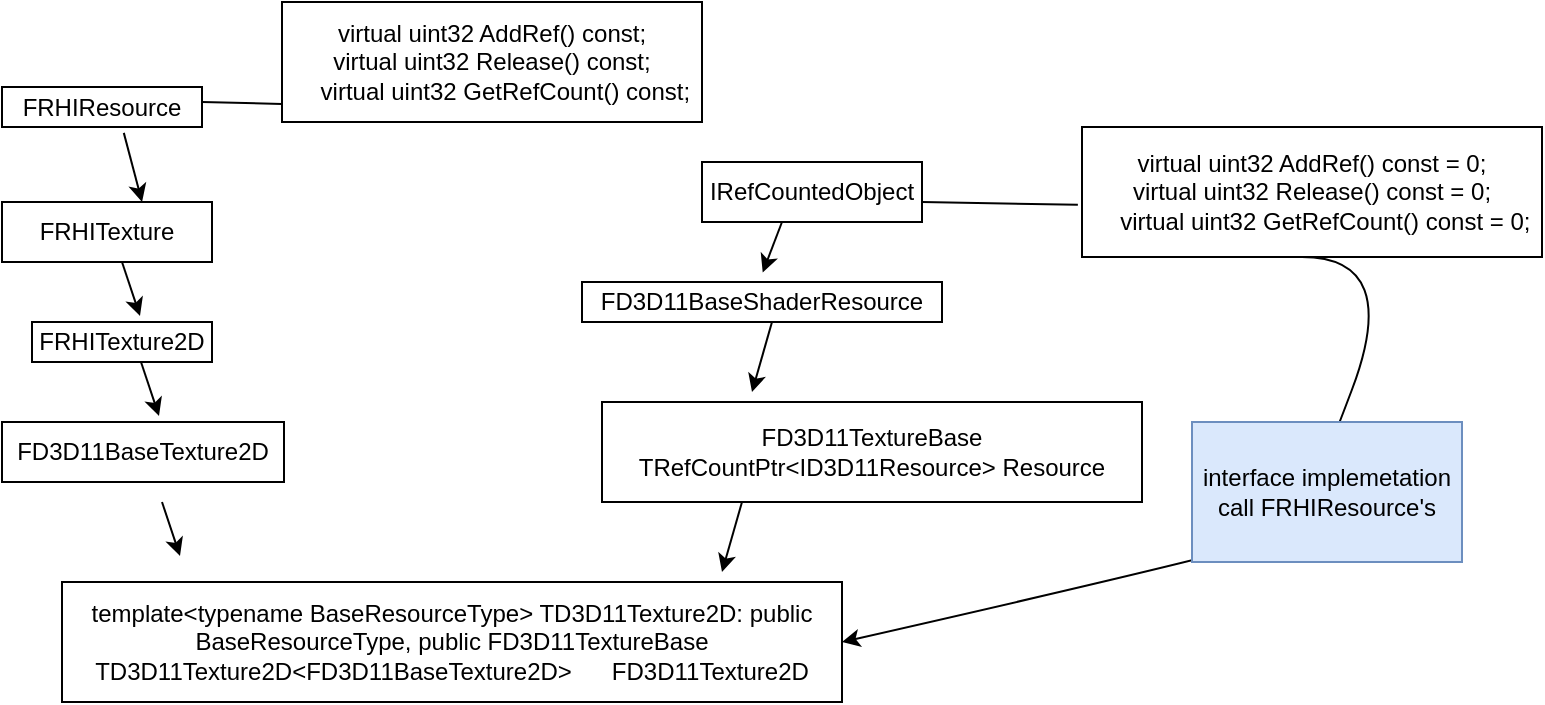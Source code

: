 <mxfile version="22.0.8" type="github" pages="2">
  <diagram name="第 1 页" id="ach_8t_THAJOCDPu6Ulr">
    <mxGraphModel dx="1576" dy="712" grid="1" gridSize="10" guides="1" tooltips="1" connect="1" arrows="1" fold="1" page="1" pageScale="1" pageWidth="827" pageHeight="1169" math="0" shadow="0">
      <root>
        <mxCell id="0" />
        <mxCell id="1" parent="0" />
        <mxCell id="ejGEZB8opVFUiISUi8wy-1" value="IRefCountedObject" style="html=1;whiteSpace=wrap;" parent="1" vertex="1">
          <mxGeometry x="380" y="310" width="110" height="30" as="geometry" />
        </mxCell>
        <mxCell id="ejGEZB8opVFUiISUi8wy-2" value="FD3D11BaseShaderResource" style="html=1;whiteSpace=wrap;" parent="1" vertex="1">
          <mxGeometry x="320" y="370" width="180" height="20" as="geometry" />
        </mxCell>
        <mxCell id="ejGEZB8opVFUiISUi8wy-3" value="FD3D11TextureBase&lt;br&gt;TRefCountPtr&amp;lt;ID3D11Resource&amp;gt; Resource" style="html=1;whiteSpace=wrap;" parent="1" vertex="1">
          <mxGeometry x="330" y="430" width="270" height="50" as="geometry" />
        </mxCell>
        <mxCell id="ejGEZB8opVFUiISUi8wy-6" value="template&amp;lt;typename BaseResourceType&amp;gt; TD3D11Texture2D: public BaseResourceType, public FD3D11TextureBase&lt;br&gt;TD3D11Texture2D&amp;lt;FD3D11BaseTexture2D&amp;gt;&amp;nbsp; &amp;nbsp; &amp;nbsp; FD3D11Texture2D" style="html=1;whiteSpace=wrap;" parent="1" vertex="1">
          <mxGeometry x="60" y="520" width="390" height="60" as="geometry" />
        </mxCell>
        <mxCell id="ejGEZB8opVFUiISUi8wy-7" value="FD3D11BaseTexture2D" style="html=1;whiteSpace=wrap;" parent="1" vertex="1">
          <mxGeometry x="30" y="440" width="141" height="30" as="geometry" />
        </mxCell>
        <mxCell id="ejGEZB8opVFUiISUi8wy-8" value="FRHITexture2D" style="html=1;whiteSpace=wrap;" parent="1" vertex="1">
          <mxGeometry x="45" y="390" width="90" height="20" as="geometry" />
        </mxCell>
        <mxCell id="ejGEZB8opVFUiISUi8wy-9" value="FRHITexture" style="html=1;whiteSpace=wrap;" parent="1" vertex="1">
          <mxGeometry x="30" y="330" width="105" height="30" as="geometry" />
        </mxCell>
        <mxCell id="ejGEZB8opVFUiISUi8wy-10" value="FRHIResource" style="html=1;whiteSpace=wrap;" parent="1" vertex="1">
          <mxGeometry x="30" y="272.5" width="100" height="20" as="geometry" />
        </mxCell>
        <mxCell id="rzFemJNV_ZGGs7Ubm87R-1" value="" style="endArrow=classic;html=1;rounded=0;exitX=0.609;exitY=1.147;exitDx=0;exitDy=0;exitPerimeter=0;entryX=0.667;entryY=0;entryDx=0;entryDy=0;entryPerimeter=0;" edge="1" parent="1" source="ejGEZB8opVFUiISUi8wy-10" target="ejGEZB8opVFUiISUi8wy-9">
          <mxGeometry width="50" height="50" relative="1" as="geometry">
            <mxPoint x="210" y="420" as="sourcePoint" />
            <mxPoint x="106" y="305" as="targetPoint" />
          </mxGeometry>
        </mxCell>
        <mxCell id="rzFemJNV_ZGGs7Ubm87R-2" value="" style="endArrow=classic;html=1;rounded=0;exitX=0.609;exitY=1.147;exitDx=0;exitDy=0;exitPerimeter=0;entryX=0.667;entryY=0;entryDx=0;entryDy=0;entryPerimeter=0;" edge="1" parent="1">
          <mxGeometry width="50" height="50" relative="1" as="geometry">
            <mxPoint x="90" y="360" as="sourcePoint" />
            <mxPoint x="99" y="387" as="targetPoint" />
          </mxGeometry>
        </mxCell>
        <mxCell id="rzFemJNV_ZGGs7Ubm87R-3" value="" style="endArrow=classic;html=1;rounded=0;exitX=0.609;exitY=1.147;exitDx=0;exitDy=0;exitPerimeter=0;entryX=0.667;entryY=0;entryDx=0;entryDy=0;entryPerimeter=0;" edge="1" parent="1">
          <mxGeometry width="50" height="50" relative="1" as="geometry">
            <mxPoint x="99.5" y="410" as="sourcePoint" />
            <mxPoint x="108.5" y="437" as="targetPoint" />
          </mxGeometry>
        </mxCell>
        <mxCell id="rzFemJNV_ZGGs7Ubm87R-4" value="" style="endArrow=classic;html=1;rounded=0;exitX=0.609;exitY=1.147;exitDx=0;exitDy=0;exitPerimeter=0;entryX=0.667;entryY=0;entryDx=0;entryDy=0;entryPerimeter=0;" edge="1" parent="1">
          <mxGeometry width="50" height="50" relative="1" as="geometry">
            <mxPoint x="110" y="480" as="sourcePoint" />
            <mxPoint x="119" y="507" as="targetPoint" />
          </mxGeometry>
        </mxCell>
        <mxCell id="rzFemJNV_ZGGs7Ubm87R-5" value="" style="endArrow=classic;html=1;rounded=0;exitX=0.609;exitY=1.147;exitDx=0;exitDy=0;exitPerimeter=0;entryX=0.502;entryY=-0.24;entryDx=0;entryDy=0;entryPerimeter=0;" edge="1" parent="1" target="ejGEZB8opVFUiISUi8wy-2">
          <mxGeometry width="50" height="50" relative="1" as="geometry">
            <mxPoint x="420" y="340" as="sourcePoint" />
            <mxPoint x="429" y="367" as="targetPoint" />
          </mxGeometry>
        </mxCell>
        <mxCell id="rzFemJNV_ZGGs7Ubm87R-6" value="" style="endArrow=classic;html=1;rounded=0;exitX=0.609;exitY=1.147;exitDx=0;exitDy=0;exitPerimeter=0;entryX=0.502;entryY=-0.24;entryDx=0;entryDy=0;entryPerimeter=0;" edge="1" parent="1">
          <mxGeometry width="50" height="50" relative="1" as="geometry">
            <mxPoint x="415" y="390" as="sourcePoint" />
            <mxPoint x="405" y="425" as="targetPoint" />
          </mxGeometry>
        </mxCell>
        <mxCell id="rzFemJNV_ZGGs7Ubm87R-7" value="" style="endArrow=classic;html=1;rounded=0;exitX=0.609;exitY=1.147;exitDx=0;exitDy=0;exitPerimeter=0;entryX=0.502;entryY=-0.24;entryDx=0;entryDy=0;entryPerimeter=0;" edge="1" parent="1">
          <mxGeometry width="50" height="50" relative="1" as="geometry">
            <mxPoint x="400" y="480" as="sourcePoint" />
            <mxPoint x="390" y="515" as="targetPoint" />
          </mxGeometry>
        </mxCell>
        <mxCell id="rzFemJNV_ZGGs7Ubm87R-9" value="&lt;div&gt;virtual uint32 AddRef() const = 0;&lt;/div&gt;&lt;div&gt;virtual uint32 Release() const = 0;&lt;span style=&quot;&quot;&gt;&lt;/span&gt;&lt;/div&gt;&lt;div&gt;&lt;span style=&quot;&quot;&gt;&lt;span style=&quot;&quot;&gt;&lt;span style=&quot;white-space: pre;&quot;&gt;&amp;nbsp;&amp;nbsp;&amp;nbsp;&amp;nbsp;&lt;/span&gt;&lt;/span&gt;virtual uint32 GetRefCount() const = 0;&lt;/span&gt;&lt;/div&gt;" style="whiteSpace=wrap;html=1;" vertex="1" parent="1">
          <mxGeometry x="570" y="292.5" width="230" height="65" as="geometry" />
        </mxCell>
        <mxCell id="rzFemJNV_ZGGs7Ubm87R-11" value="" style="endArrow=none;html=1;rounded=0;entryX=-0.009;entryY=0.599;entryDx=0;entryDy=0;entryPerimeter=0;" edge="1" parent="1" target="rzFemJNV_ZGGs7Ubm87R-9">
          <mxGeometry width="50" height="50" relative="1" as="geometry">
            <mxPoint x="490" y="330" as="sourcePoint" />
            <mxPoint x="560" y="330" as="targetPoint" />
          </mxGeometry>
        </mxCell>
        <mxCell id="rzFemJNV_ZGGs7Ubm87R-13" value="" style="curved=1;endArrow=classic;html=1;rounded=0;entryX=1;entryY=0.5;entryDx=0;entryDy=0;" edge="1" parent="1" target="ejGEZB8opVFUiISUi8wy-6">
          <mxGeometry width="50" height="50" relative="1" as="geometry">
            <mxPoint x="680" y="357.5" as="sourcePoint" />
            <mxPoint x="610" y="590" as="targetPoint" />
            <Array as="points">
              <mxPoint x="730" y="357.5" />
              <mxPoint x="680" y="490" />
              <mxPoint x="670" y="500" />
            </Array>
          </mxGeometry>
        </mxCell>
        <mxCell id="rzFemJNV_ZGGs7Ubm87R-15" value="interface implemetation&lt;br&gt;call FRHIResource&#39;s" style="rounded=0;whiteSpace=wrap;html=1;fillColor=#dae8fc;strokeColor=#6c8ebf;" vertex="1" parent="1">
          <mxGeometry x="625" y="440" width="135" height="70" as="geometry" />
        </mxCell>
        <mxCell id="rzFemJNV_ZGGs7Ubm87R-16" value="&lt;div&gt;virtual uint32 AddRef() const;&lt;/div&gt;&lt;div&gt;virtual uint32 Release() const;&lt;span style=&quot;&quot;&gt;&lt;/span&gt;&lt;/div&gt;&lt;div&gt;&lt;span style=&quot;&quot;&gt;&lt;span style=&quot;&quot;&gt;&lt;span style=&quot;white-space: pre;&quot;&gt;&amp;nbsp;&amp;nbsp;&amp;nbsp;&amp;nbsp;&lt;/span&gt;&lt;/span&gt;virtual uint32 GetRefCount() const;&lt;/span&gt;&lt;/div&gt;" style="whiteSpace=wrap;html=1;" vertex="1" parent="1">
          <mxGeometry x="170" y="230" width="210" height="60" as="geometry" />
        </mxCell>
        <mxCell id="rzFemJNV_ZGGs7Ubm87R-17" value="" style="endArrow=none;html=1;rounded=0;" edge="1" parent="1">
          <mxGeometry width="50" height="50" relative="1" as="geometry">
            <mxPoint x="130" y="280" as="sourcePoint" />
            <mxPoint x="170" y="281" as="targetPoint" />
          </mxGeometry>
        </mxCell>
      </root>
    </mxGraphModel>
  </diagram>
  <diagram id="WlK-a0K8C3oaISJYRkWt" name="第 2 页">
    <mxGraphModel dx="1970" dy="890" grid="1" gridSize="10" guides="1" tooltips="1" connect="1" arrows="1" fold="1" page="1" pageScale="1" pageWidth="827" pageHeight="1169" math="0" shadow="0">
      <root>
        <mxCell id="0" />
        <mxCell id="1" parent="0" />
      </root>
    </mxGraphModel>
  </diagram>
</mxfile>
